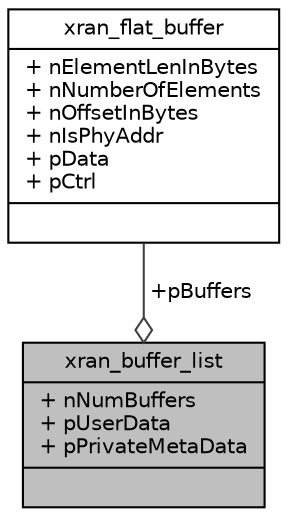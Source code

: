 digraph "xran_buffer_list"
{
 // LATEX_PDF_SIZE
  edge [fontname="Helvetica",fontsize="10",labelfontname="Helvetica",labelfontsize="10"];
  node [fontname="Helvetica",fontsize="10",shape=record];
  Node1 [label="{xran_buffer_list\n|+ nNumBuffers\l+ pUserData\l+ pPrivateMetaData\l|}",height=0.2,width=0.4,color="black", fillcolor="grey75", style="filled", fontcolor="black",tooltip=" "];
  Node2 -> Node1 [color="grey25",fontsize="10",style="solid",label=" +pBuffers" ,arrowhead="odiamond",fontname="Helvetica"];
  Node2 [label="{xran_flat_buffer\n|+ nElementLenInBytes\l+ nNumberOfElements\l+ nOffsetInBytes\l+ nIsPhyAddr\l+ pData\l+ pCtrl\l|}",height=0.2,width=0.4,color="black", fillcolor="white", style="filled",URL="$structxran__flat__buffer.html",tooltip=" "];
}
